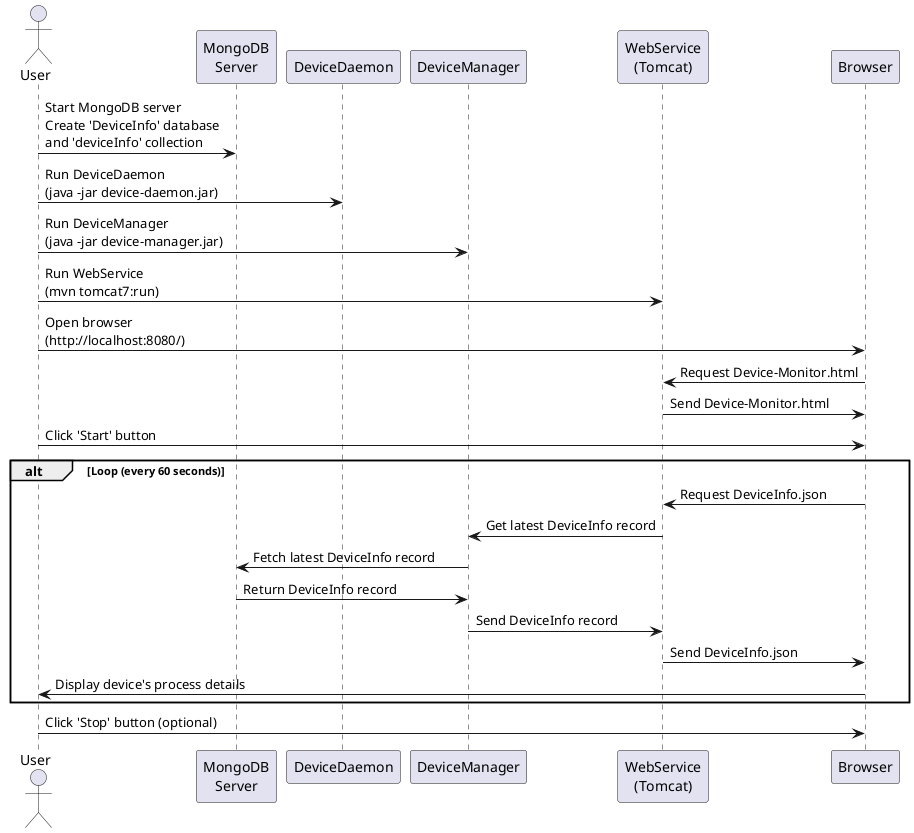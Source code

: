 @startuml

actor User
participant "MongoDB\nServer" as MongoDB
participant DeviceDaemon
participant DeviceManager
participant "WebService\n(Tomcat)" as WebService
participant Browser

User -> MongoDB: Start MongoDB server\nCreate 'DeviceInfo' database\nand 'deviceInfo' collection
User -> DeviceDaemon: Run DeviceDaemon\n(java -jar device-daemon.jar)
User -> DeviceManager: Run DeviceManager\n(java -jar device-manager.jar)
User -> WebService: Run WebService\n(mvn tomcat7:run)

User -> Browser: Open browser\n(http://localhost:8080/)
Browser -> WebService: Request Device-Monitor.html
WebService -> Browser: Send Device-Monitor.html

User -> Browser: Click 'Start' button
alt Loop (every 60 seconds)
    Browser -> WebService: Request DeviceInfo.json
    WebService -> DeviceManager: Get latest DeviceInfo record
    DeviceManager -> MongoDB: Fetch latest DeviceInfo record
    MongoDB -> DeviceManager: Return DeviceInfo record
    DeviceManager -> WebService: Send DeviceInfo record
    WebService -> Browser: Send DeviceInfo.json
    Browser -> User: Display device's process details
end

User -> Browser: Click 'Stop' button (optional)
@enduml
